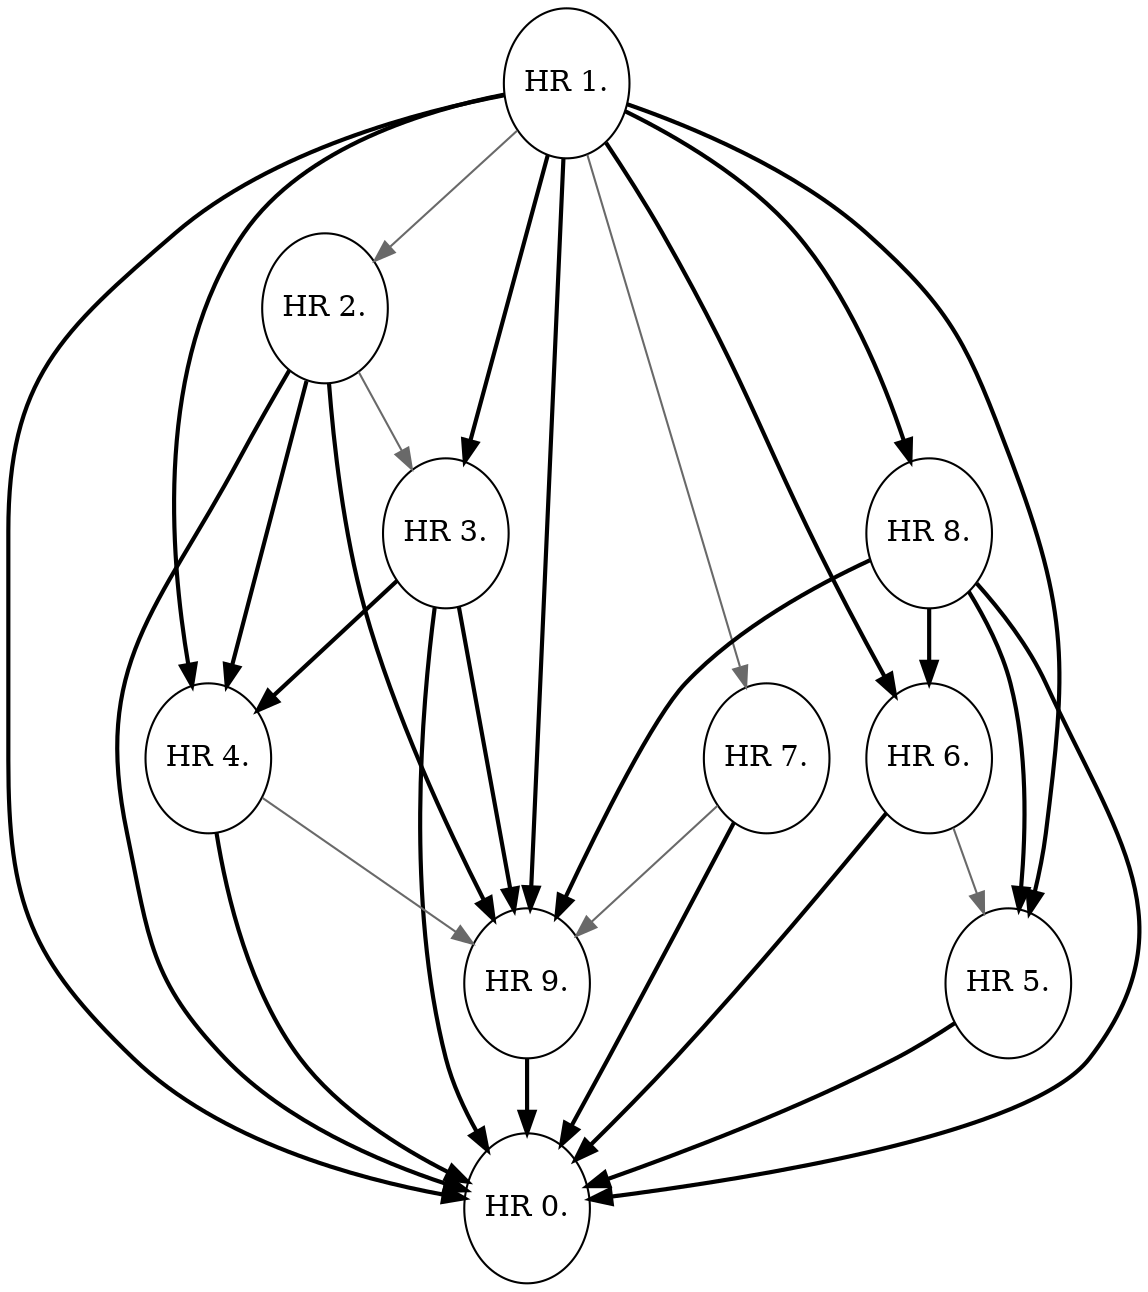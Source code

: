 digraph diagram { 

	  node [shape=ellipse,width=0.5,height=1];
0 [label="HR 0."];
1 [label="HR 1."];
1 -> 0 [style=bold];
1 -> 2 [color=dimgray];
1 -> 3 [style=bold];
1 -> 4 [style=bold];
1 -> 5 [style=bold];
1 -> 6 [style=bold];
1 -> 7 [color=dimgray];
1 -> 8 [style=bold];
1 -> 9 [style=bold];
2 [label="HR 2."];
2 -> 0 [style=bold];
2 -> 3 [color=dimgray];
2 -> 4 [style=bold];
2 -> 9 [style=bold];
3 [label="HR 3."];
3 -> 0 [style=bold];
3 -> 4 [style=bold];
3 -> 9 [style=bold];
4 [label="HR 4."];
4 -> 0 [style=bold];
4 -> 9 [color=dimgray];
5 [label="HR 5."];
5 -> 0 [style=bold];
6 [label="HR 6."];
6 -> 0 [style=bold];
6 -> 5 [color=dimgray];
7 [label="HR 7."];
7 -> 0 [style=bold];
7 -> 9 [color=dimgray];
8 [label="HR 8."];
8 -> 0 [style=bold];
8 -> 5 [style=bold];
8 -> 6 [style=bold];
8 -> 9 [style=bold];
9 [label="HR 9."];
9 -> 0 [style=bold];

}
